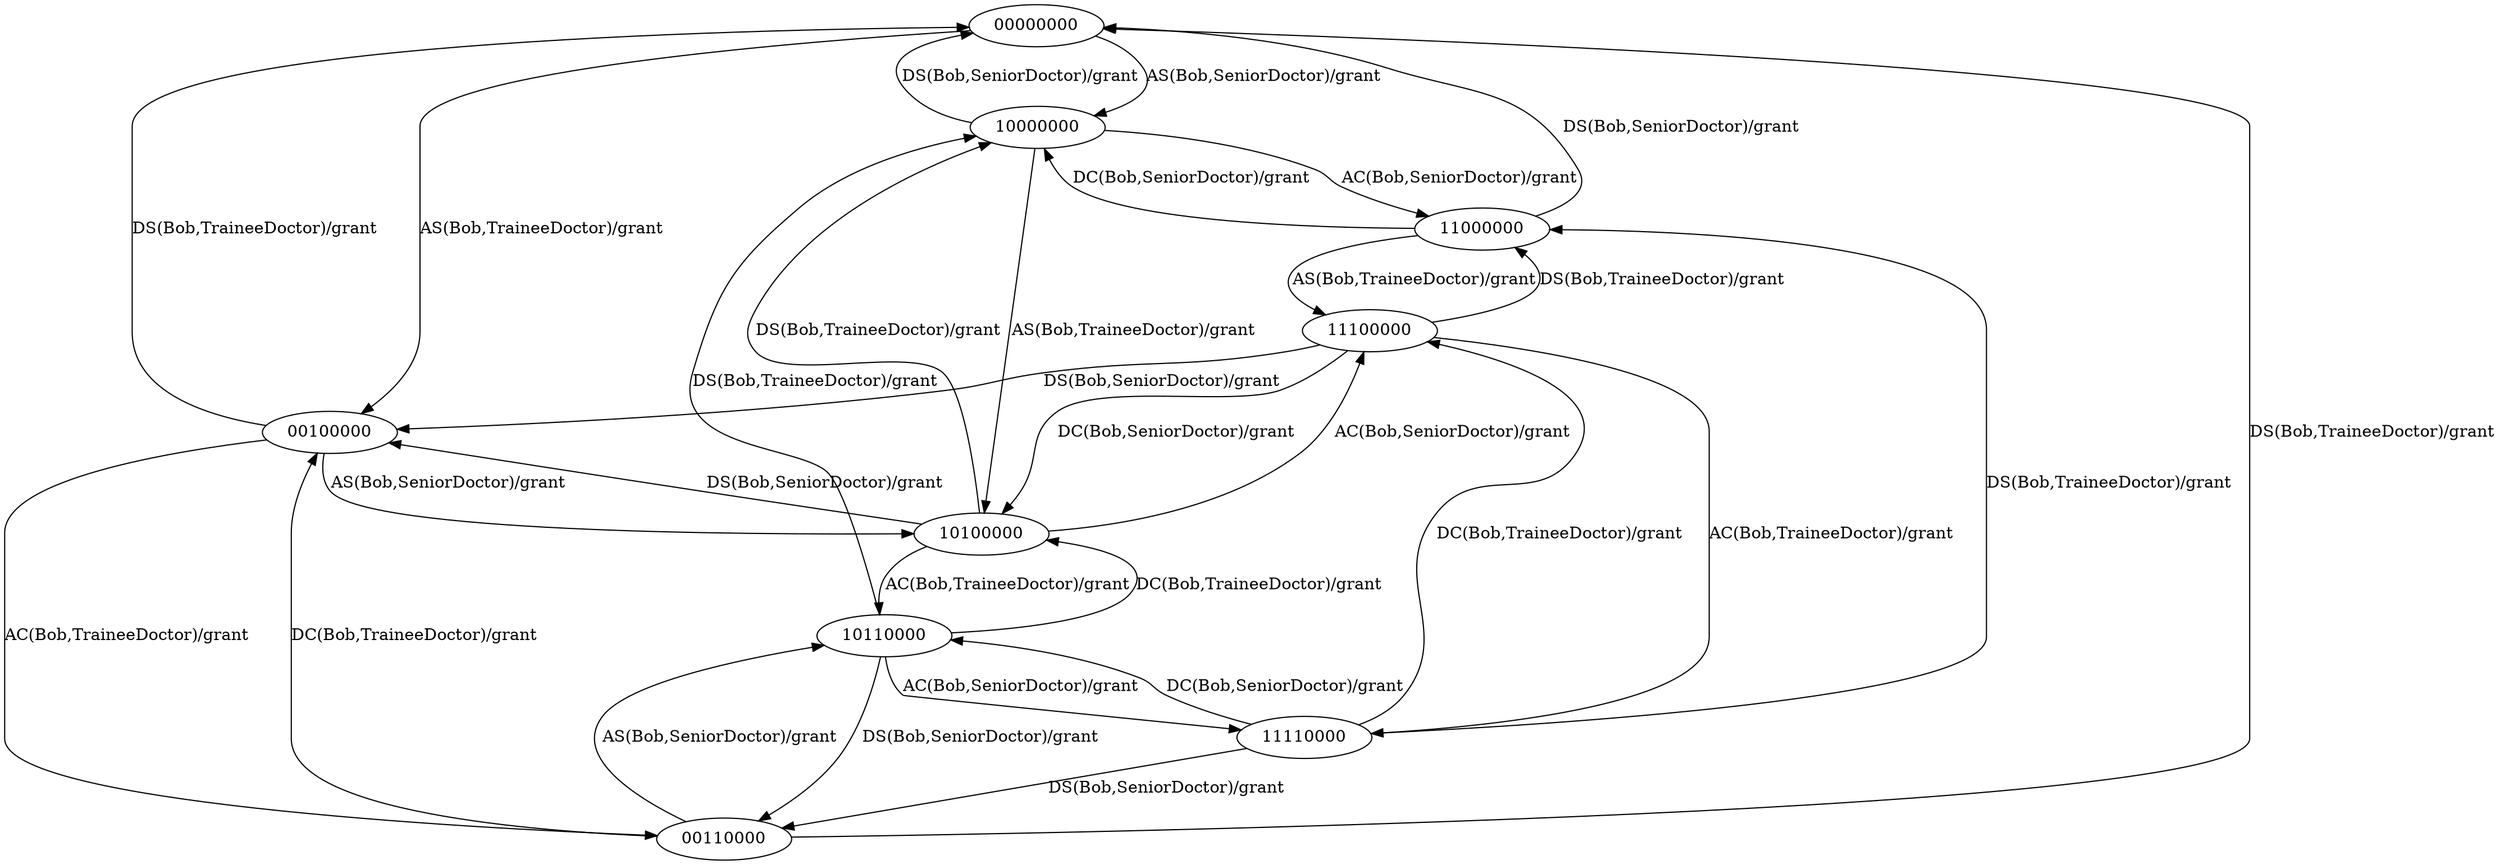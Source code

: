 digraph rbac2Fsm {
  00000000 -> 10000000 [ label ="AS(Bob,SeniorDoctor)/grant"];
  00000000 -> 00100000 [ label ="AS(Bob,TraineeDoctor)/grant"];
  00100000 -> 00110000 [ label ="AC(Bob,TraineeDoctor)/grant"];
  00100000 -> 10100000 [ label ="AS(Bob,SeniorDoctor)/grant"];
  00100000 -> 00000000 [ label ="DS(Bob,TraineeDoctor)/grant"];
  00110000 -> 10110000 [ label ="AS(Bob,SeniorDoctor)/grant"];
  00110000 -> 00100000 [ label ="DC(Bob,TraineeDoctor)/grant"];
  00110000 -> 00000000 [ label ="DS(Bob,TraineeDoctor)/grant"];
  10000000 -> 11000000 [ label ="AC(Bob,SeniorDoctor)/grant"];
  10000000 -> 10100000 [ label ="AS(Bob,TraineeDoctor)/grant"];
  10000000 -> 00000000 [ label ="DS(Bob,SeniorDoctor)/grant"];
  10100000 -> 11100000 [ label ="AC(Bob,SeniorDoctor)/grant"];
  10100000 -> 10110000 [ label ="AC(Bob,TraineeDoctor)/grant"];
  10100000 -> 00100000 [ label ="DS(Bob,SeniorDoctor)/grant"];
  10100000 -> 10000000 [ label ="DS(Bob,TraineeDoctor)/grant"];
  10110000 -> 11110000 [ label ="AC(Bob,SeniorDoctor)/grant"];
  10110000 -> 10100000 [ label ="DC(Bob,TraineeDoctor)/grant"];
  10110000 -> 00110000 [ label ="DS(Bob,SeniorDoctor)/grant"];
  10110000 -> 10000000 [ label ="DS(Bob,TraineeDoctor)/grant"];
  11000000 -> 11100000 [ label ="AS(Bob,TraineeDoctor)/grant"];
  11000000 -> 10000000 [ label ="DC(Bob,SeniorDoctor)/grant"];
  11000000 -> 00000000 [ label ="DS(Bob,SeniorDoctor)/grant"];
  11100000 -> 11110000 [ label ="AC(Bob,TraineeDoctor)/grant"];
  11100000 -> 10100000 [ label ="DC(Bob,SeniorDoctor)/grant"];
  11100000 -> 00100000 [ label ="DS(Bob,SeniorDoctor)/grant"];
  11100000 -> 11000000 [ label ="DS(Bob,TraineeDoctor)/grant"];
  11110000 -> 10110000 [ label ="DC(Bob,SeniorDoctor)/grant"];
  11110000 -> 11100000 [ label ="DC(Bob,TraineeDoctor)/grant"];
  11110000 -> 00110000 [ label ="DS(Bob,SeniorDoctor)/grant"];
  11110000 -> 11000000 [ label ="DS(Bob,TraineeDoctor)/grant"];
}
